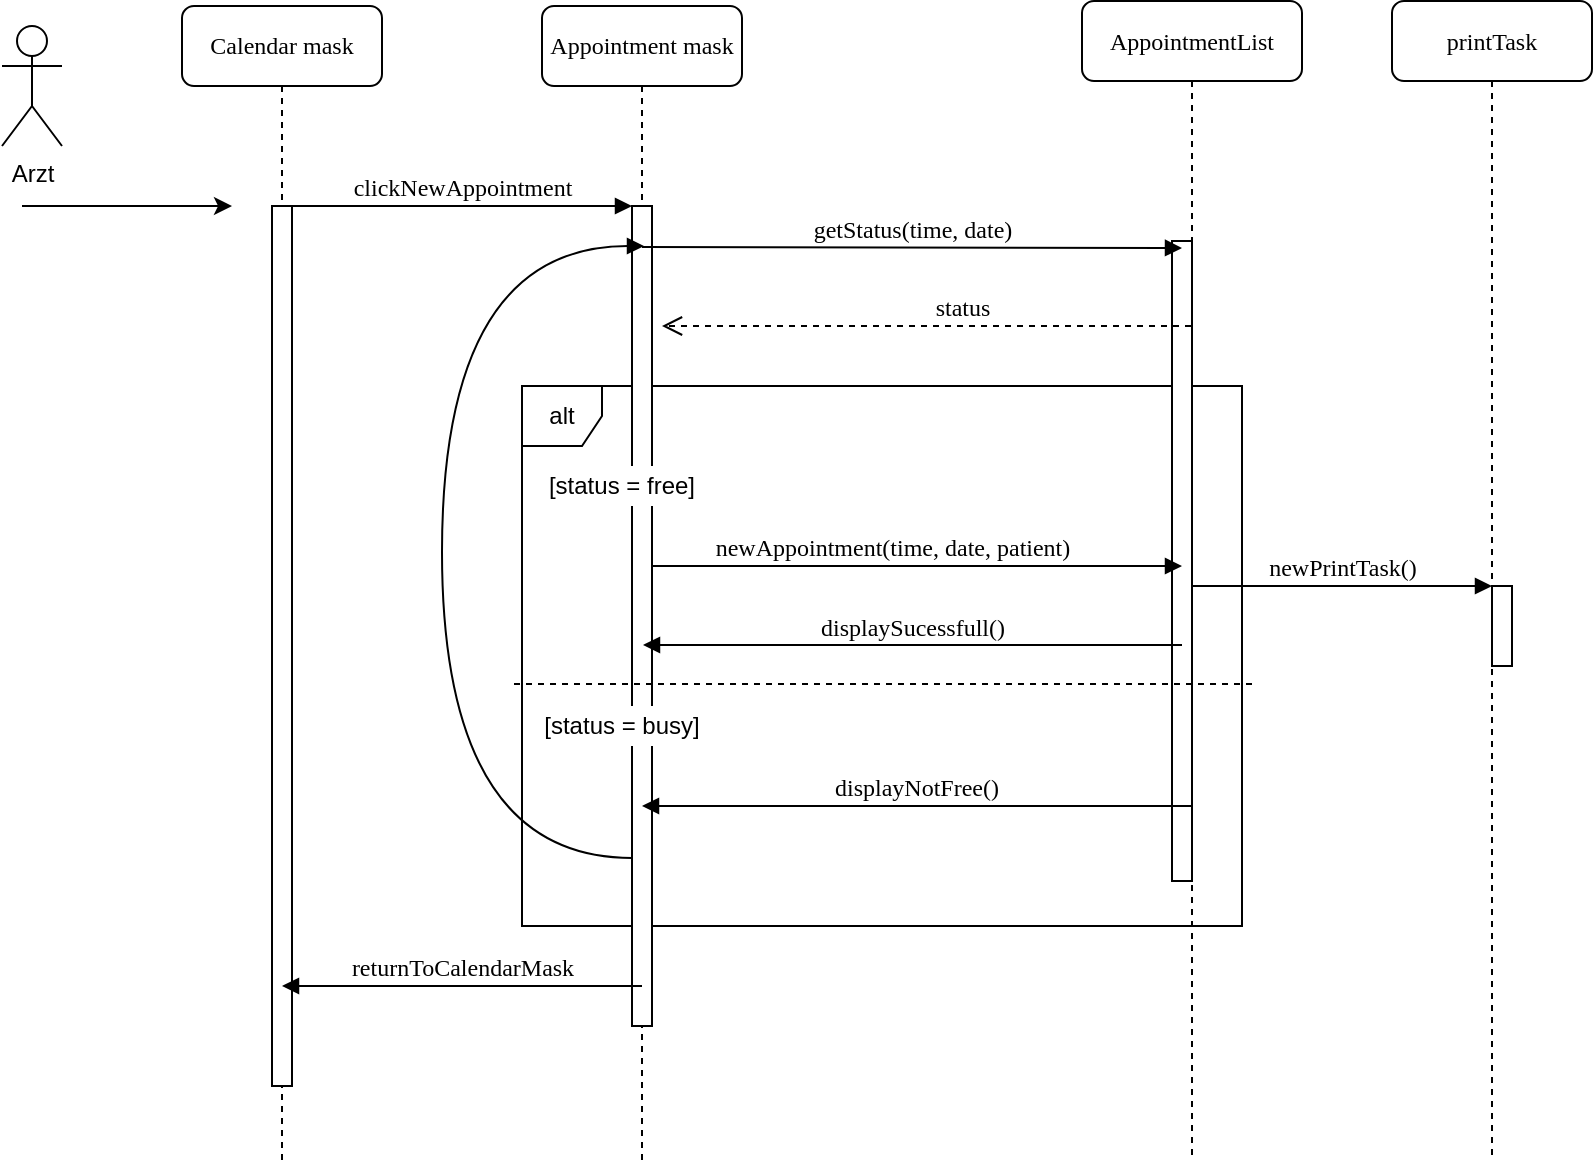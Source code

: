 <mxfile version="12.2.4" type="device" pages="1"><diagram name="Page-1" id="13e1069c-82ec-6db2-03f1-153e76fe0fe0"><mxGraphModel dx="1005" dy="493" grid="1" gridSize="10" guides="1" tooltips="1" connect="1" arrows="1" fold="1" page="1" pageScale="1" pageWidth="1100" pageHeight="850" background="#ffffff" math="0" shadow="0"><root><mxCell id="0"/><mxCell id="1" parent="0"/><mxCell id="TzLerAB7UcZUmvtLeOUT-9" value="alt" style="shape=umlFrame;whiteSpace=wrap;html=1;fillColor=none;gradientColor=#ffffff;width=40;height=30;" parent="1" vertex="1"><mxGeometry x="310" y="280" width="360" height="270" as="geometry"/></mxCell><mxCell id="7baba1c4bc27f4b0-2" value="Appointment mask" style="shape=umlLifeline;perimeter=lifelinePerimeter;whiteSpace=wrap;html=1;container=1;collapsible=0;recursiveResize=0;outlineConnect=0;rounded=1;shadow=0;comic=0;labelBackgroundColor=none;strokeWidth=1;fontFamily=Verdana;fontSize=12;align=center;" parent="1" vertex="1"><mxGeometry x="320" y="90" width="100" height="580" as="geometry"/></mxCell><mxCell id="7baba1c4bc27f4b0-10" value="" style="html=1;points=[];perimeter=orthogonalPerimeter;rounded=0;shadow=0;comic=0;labelBackgroundColor=none;strokeWidth=1;fontFamily=Verdana;fontSize=12;align=center;" parent="7baba1c4bc27f4b0-2" vertex="1"><mxGeometry x="45" y="100" width="10" height="410" as="geometry"/></mxCell><mxCell id="7baba1c4bc27f4b0-3" value="AppointmentList" style="shape=umlLifeline;perimeter=lifelinePerimeter;whiteSpace=wrap;html=1;container=1;collapsible=0;recursiveResize=0;outlineConnect=0;rounded=1;shadow=0;comic=0;labelBackgroundColor=none;strokeWidth=1;fontFamily=Verdana;fontSize=12;align=center;" parent="1" vertex="1"><mxGeometry x="590" y="87.5" width="110" height="580" as="geometry"/></mxCell><mxCell id="7baba1c4bc27f4b0-13" value="" style="html=1;points=[];perimeter=orthogonalPerimeter;rounded=0;shadow=0;comic=0;labelBackgroundColor=none;strokeWidth=1;fontFamily=Verdana;fontSize=12;align=center;" parent="7baba1c4bc27f4b0-3" vertex="1"><mxGeometry x="45" y="120" width="10" height="320" as="geometry"/></mxCell><mxCell id="7baba1c4bc27f4b0-4" value="printTask" style="shape=umlLifeline;perimeter=lifelinePerimeter;whiteSpace=wrap;html=1;container=1;collapsible=0;recursiveResize=0;outlineConnect=0;rounded=1;shadow=0;comic=0;labelBackgroundColor=none;strokeWidth=1;fontFamily=Verdana;fontSize=12;align=center;" parent="1" vertex="1"><mxGeometry x="745" y="87.5" width="100" height="580" as="geometry"/></mxCell><mxCell id="7baba1c4bc27f4b0-8" value="Calendar mask" style="shape=umlLifeline;perimeter=lifelinePerimeter;whiteSpace=wrap;html=1;container=1;collapsible=0;recursiveResize=0;outlineConnect=0;rounded=1;shadow=0;comic=0;labelBackgroundColor=none;strokeWidth=1;fontFamily=Verdana;fontSize=12;align=center;" parent="1" vertex="1"><mxGeometry x="140" y="90" width="100" height="580" as="geometry"/></mxCell><mxCell id="7baba1c4bc27f4b0-9" value="" style="html=1;points=[];perimeter=orthogonalPerimeter;rounded=0;shadow=0;comic=0;labelBackgroundColor=none;strokeWidth=1;fontFamily=Verdana;fontSize=12;align=center;" parent="7baba1c4bc27f4b0-8" vertex="1"><mxGeometry x="45" y="100" width="10" height="440" as="geometry"/></mxCell><mxCell id="7baba1c4bc27f4b0-16" value="" style="html=1;points=[];perimeter=orthogonalPerimeter;rounded=0;shadow=0;comic=0;labelBackgroundColor=none;strokeWidth=1;fontFamily=Verdana;fontSize=12;align=center;" parent="1" vertex="1"><mxGeometry x="795" y="380" width="10" height="40" as="geometry"/></mxCell><mxCell id="7baba1c4bc27f4b0-17" value="newPrintTask()" style="html=1;verticalAlign=bottom;endArrow=block;labelBackgroundColor=none;fontFamily=Verdana;fontSize=12;edgeStyle=elbowEdgeStyle;elbow=vertical;" parent="1" source="7baba1c4bc27f4b0-13" target="7baba1c4bc27f4b0-16" edge="1"><mxGeometry relative="1" as="geometry"><mxPoint x="700" y="230" as="sourcePoint"/><Array as="points"><mxPoint x="740" y="380"/><mxPoint x="650" y="230"/></Array></mxGeometry></mxCell><mxCell id="7baba1c4bc27f4b0-11" value="clickNewAppointment" style="html=1;verticalAlign=bottom;endArrow=block;entryX=0;entryY=0;labelBackgroundColor=none;fontFamily=Verdana;fontSize=12;edgeStyle=elbowEdgeStyle;elbow=vertical;" parent="1" source="7baba1c4bc27f4b0-9" target="7baba1c4bc27f4b0-10" edge="1"><mxGeometry relative="1" as="geometry"><mxPoint x="260" y="200" as="sourcePoint"/></mxGeometry></mxCell><mxCell id="7baba1c4bc27f4b0-14" value="newAppointment(time, date, patient)" style="html=1;verticalAlign=bottom;endArrow=block;labelBackgroundColor=none;fontFamily=Verdana;fontSize=12;edgeStyle=elbowEdgeStyle;elbow=vertical;" parent="1" source="7baba1c4bc27f4b0-10" edge="1"><mxGeometry x="-0.095" relative="1" as="geometry"><mxPoint x="450" y="210" as="sourcePoint"/><mxPoint x="640" y="370" as="targetPoint"/><Array as="points"><mxPoint x="530" y="370"/><mxPoint x="390" y="280"/></Array><mxPoint as="offset"/></mxGeometry></mxCell><mxCell id="TzLerAB7UcZUmvtLeOUT-1" value="Arzt" style="shape=umlActor;verticalLabelPosition=bottom;labelBackgroundColor=#ffffff;verticalAlign=top;html=1;outlineConnect=0;" parent="1" vertex="1"><mxGeometry x="50" y="100" width="30" height="60" as="geometry"/></mxCell><mxCell id="TzLerAB7UcZUmvtLeOUT-3" value="status" style="html=1;verticalAlign=bottom;endArrow=open;dashed=1;endSize=8;labelBackgroundColor=none;fontFamily=Verdana;fontSize=12;edgeStyle=elbowEdgeStyle;elbow=vertical;" parent="1" source="7baba1c4bc27f4b0-3" edge="1"><mxGeometry x="-0.129" relative="1" as="geometry"><mxPoint x="380" y="250" as="targetPoint"/><Array as="points"><mxPoint x="530" y="250"/><mxPoint x="385" y="335"/><mxPoint x="415" y="335"/></Array><mxPoint x="470" y="335" as="sourcePoint"/><mxPoint as="offset"/></mxGeometry></mxCell><mxCell id="TzLerAB7UcZUmvtLeOUT-6" value="displayNotFree()" style="html=1;verticalAlign=bottom;endArrow=block;labelBackgroundColor=none;fontFamily=Verdana;fontSize=12;edgeStyle=elbowEdgeStyle;elbow=vertical;" parent="1" source="7baba1c4bc27f4b0-3" edge="1"><mxGeometry relative="1" as="geometry"><mxPoint x="590" y="450" as="sourcePoint"/><mxPoint x="370" y="490" as="targetPoint"/><Array as="points"><mxPoint x="550" y="490"/><mxPoint x="500" y="450"/><mxPoint x="560" y="470"/><mxPoint x="560" y="450"/><mxPoint x="580" y="490"/><mxPoint x="580" y="470"/></Array></mxGeometry></mxCell><mxCell id="TzLerAB7UcZUmvtLeOUT-10" value="" style="endArrow=none;dashed=1;html=1;" parent="1" edge="1"><mxGeometry width="50" height="50" relative="1" as="geometry"><mxPoint x="306" y="429" as="sourcePoint"/><mxPoint x="675" y="429" as="targetPoint"/></mxGeometry></mxCell><mxCell id="TzLerAB7UcZUmvtLeOUT-11" value="[status = free]" style="text;html=1;strokeColor=none;fillColor=#ffffff;align=center;verticalAlign=middle;whiteSpace=wrap;rounded=0;" parent="1" vertex="1"><mxGeometry x="320" y="320" width="80" height="20" as="geometry"/></mxCell><mxCell id="TzLerAB7UcZUmvtLeOUT-12" value="[status = busy]" style="text;html=1;strokeColor=none;fillColor=#ffffff;align=center;verticalAlign=middle;whiteSpace=wrap;rounded=0;" parent="1" vertex="1"><mxGeometry x="320" y="440" width="80" height="20" as="geometry"/></mxCell><mxCell id="TzLerAB7UcZUmvtLeOUT-13" value="getStatus(time, date)" style="html=1;verticalAlign=bottom;endArrow=block;labelBackgroundColor=none;fontFamily=Verdana;fontSize=12;edgeStyle=elbowEdgeStyle;elbow=vertical;" parent="1" edge="1"><mxGeometry relative="1" as="geometry"><mxPoint x="370" y="210.5" as="sourcePoint"/><mxPoint x="640" y="211" as="targetPoint"/><Array as="points"/></mxGeometry></mxCell><mxCell id="TzLerAB7UcZUmvtLeOUT-15" value="" style="html=1;verticalAlign=bottom;endArrow=block;labelBackgroundColor=none;fontFamily=Verdana;fontSize=12;elbow=vertical;edgeStyle=orthogonalEdgeStyle;curved=1;" parent="1" source="7baba1c4bc27f4b0-10" edge="1"><mxGeometry relative="1" as="geometry"><mxPoint x="370.5" y="470" as="sourcePoint"/><mxPoint x="371" y="210" as="targetPoint"/><Array as="points"><mxPoint x="270" y="516"/><mxPoint x="270" y="210"/></Array></mxGeometry></mxCell><mxCell id="TzLerAB7UcZUmvtLeOUT-16" value="displaySucessfull()" style="html=1;verticalAlign=bottom;endArrow=block;labelBackgroundColor=none;fontFamily=Verdana;fontSize=12;edgeStyle=elbowEdgeStyle;elbow=vertical;" parent="1" edge="1"><mxGeometry relative="1" as="geometry"><mxPoint x="640.0" y="409.5" as="sourcePoint"/><mxPoint x="370.5" y="409.5" as="targetPoint"/><Array as="points"><mxPoint x="550.5" y="409.5"/><mxPoint x="500.5" y="369.5"/><mxPoint x="560.5" y="389.5"/><mxPoint x="560.5" y="369.5"/><mxPoint x="580.5" y="409.5"/><mxPoint x="580.5" y="389.5"/></Array></mxGeometry></mxCell><mxCell id="TzLerAB7UcZUmvtLeOUT-17" value="returnToCalendarMask" style="html=1;verticalAlign=bottom;endArrow=block;labelBackgroundColor=none;fontFamily=Verdana;fontSize=12;edgeStyle=elbowEdgeStyle;elbow=vertical;" parent="1" edge="1"><mxGeometry relative="1" as="geometry"><mxPoint x="370" y="580" as="sourcePoint"/><mxPoint x="190.0" y="580" as="targetPoint"/><Array as="points"><mxPoint x="370" y="580"/><mxPoint x="320" y="540"/><mxPoint x="380" y="560"/><mxPoint x="380" y="540"/><mxPoint x="400" y="580"/><mxPoint x="400" y="560"/></Array></mxGeometry></mxCell><mxCell id="WeD17m8-sgRUDE9prf-I-1" value="" style="endArrow=classic;html=1;" edge="1" parent="1"><mxGeometry width="50" height="50" relative="1" as="geometry"><mxPoint x="60" y="190" as="sourcePoint"/><mxPoint x="165" y="190" as="targetPoint"/></mxGeometry></mxCell></root></mxGraphModel></diagram></mxfile>